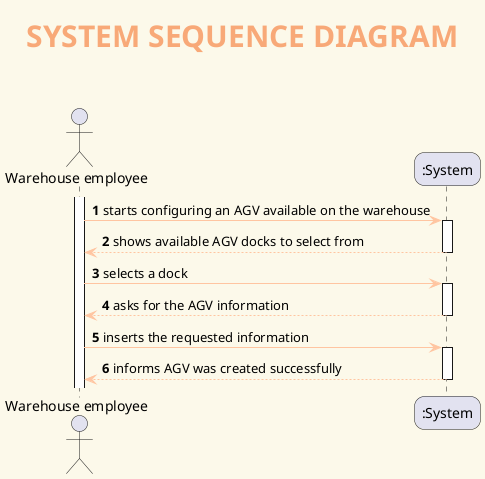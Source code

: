@startuml
autonumber
skinparam backgroundColor #fcf9ea
skinparam titleBorderRoundCorner 15
skinparam titleFontSize 30
skinparam classAttributeIconSize 0
skinparam titleFontName Arial Black
skinparam titleFontColor #f8a978
skinparam roundcorner 20
skinparam stereotypeCBackgroundColor ffc5a1
skinparam class {

ArrowColor ffc5a1
BorderColor White
BackgroundColor badfdb
}
actor "Warehouse employee" as WE

title <b>SYSTEM SEQUENCE DIAGRAM\n

autonumber
activate WE
WE -> ":System" : starts configuring an AGV available on the warehouse
activate ":System"
":System" --> WE : shows available AGV docks to select from
deactivate ":System"
WE -> ":System" : selects a dock
activate ":System"
":System" --> WE : asks for the AGV information
deactivate ":System"
WE -> ":System" : inserts the requested information
activate ":System"
":System" --> WE : informs AGV was created successfully
deactivate ":System"

@enduml
